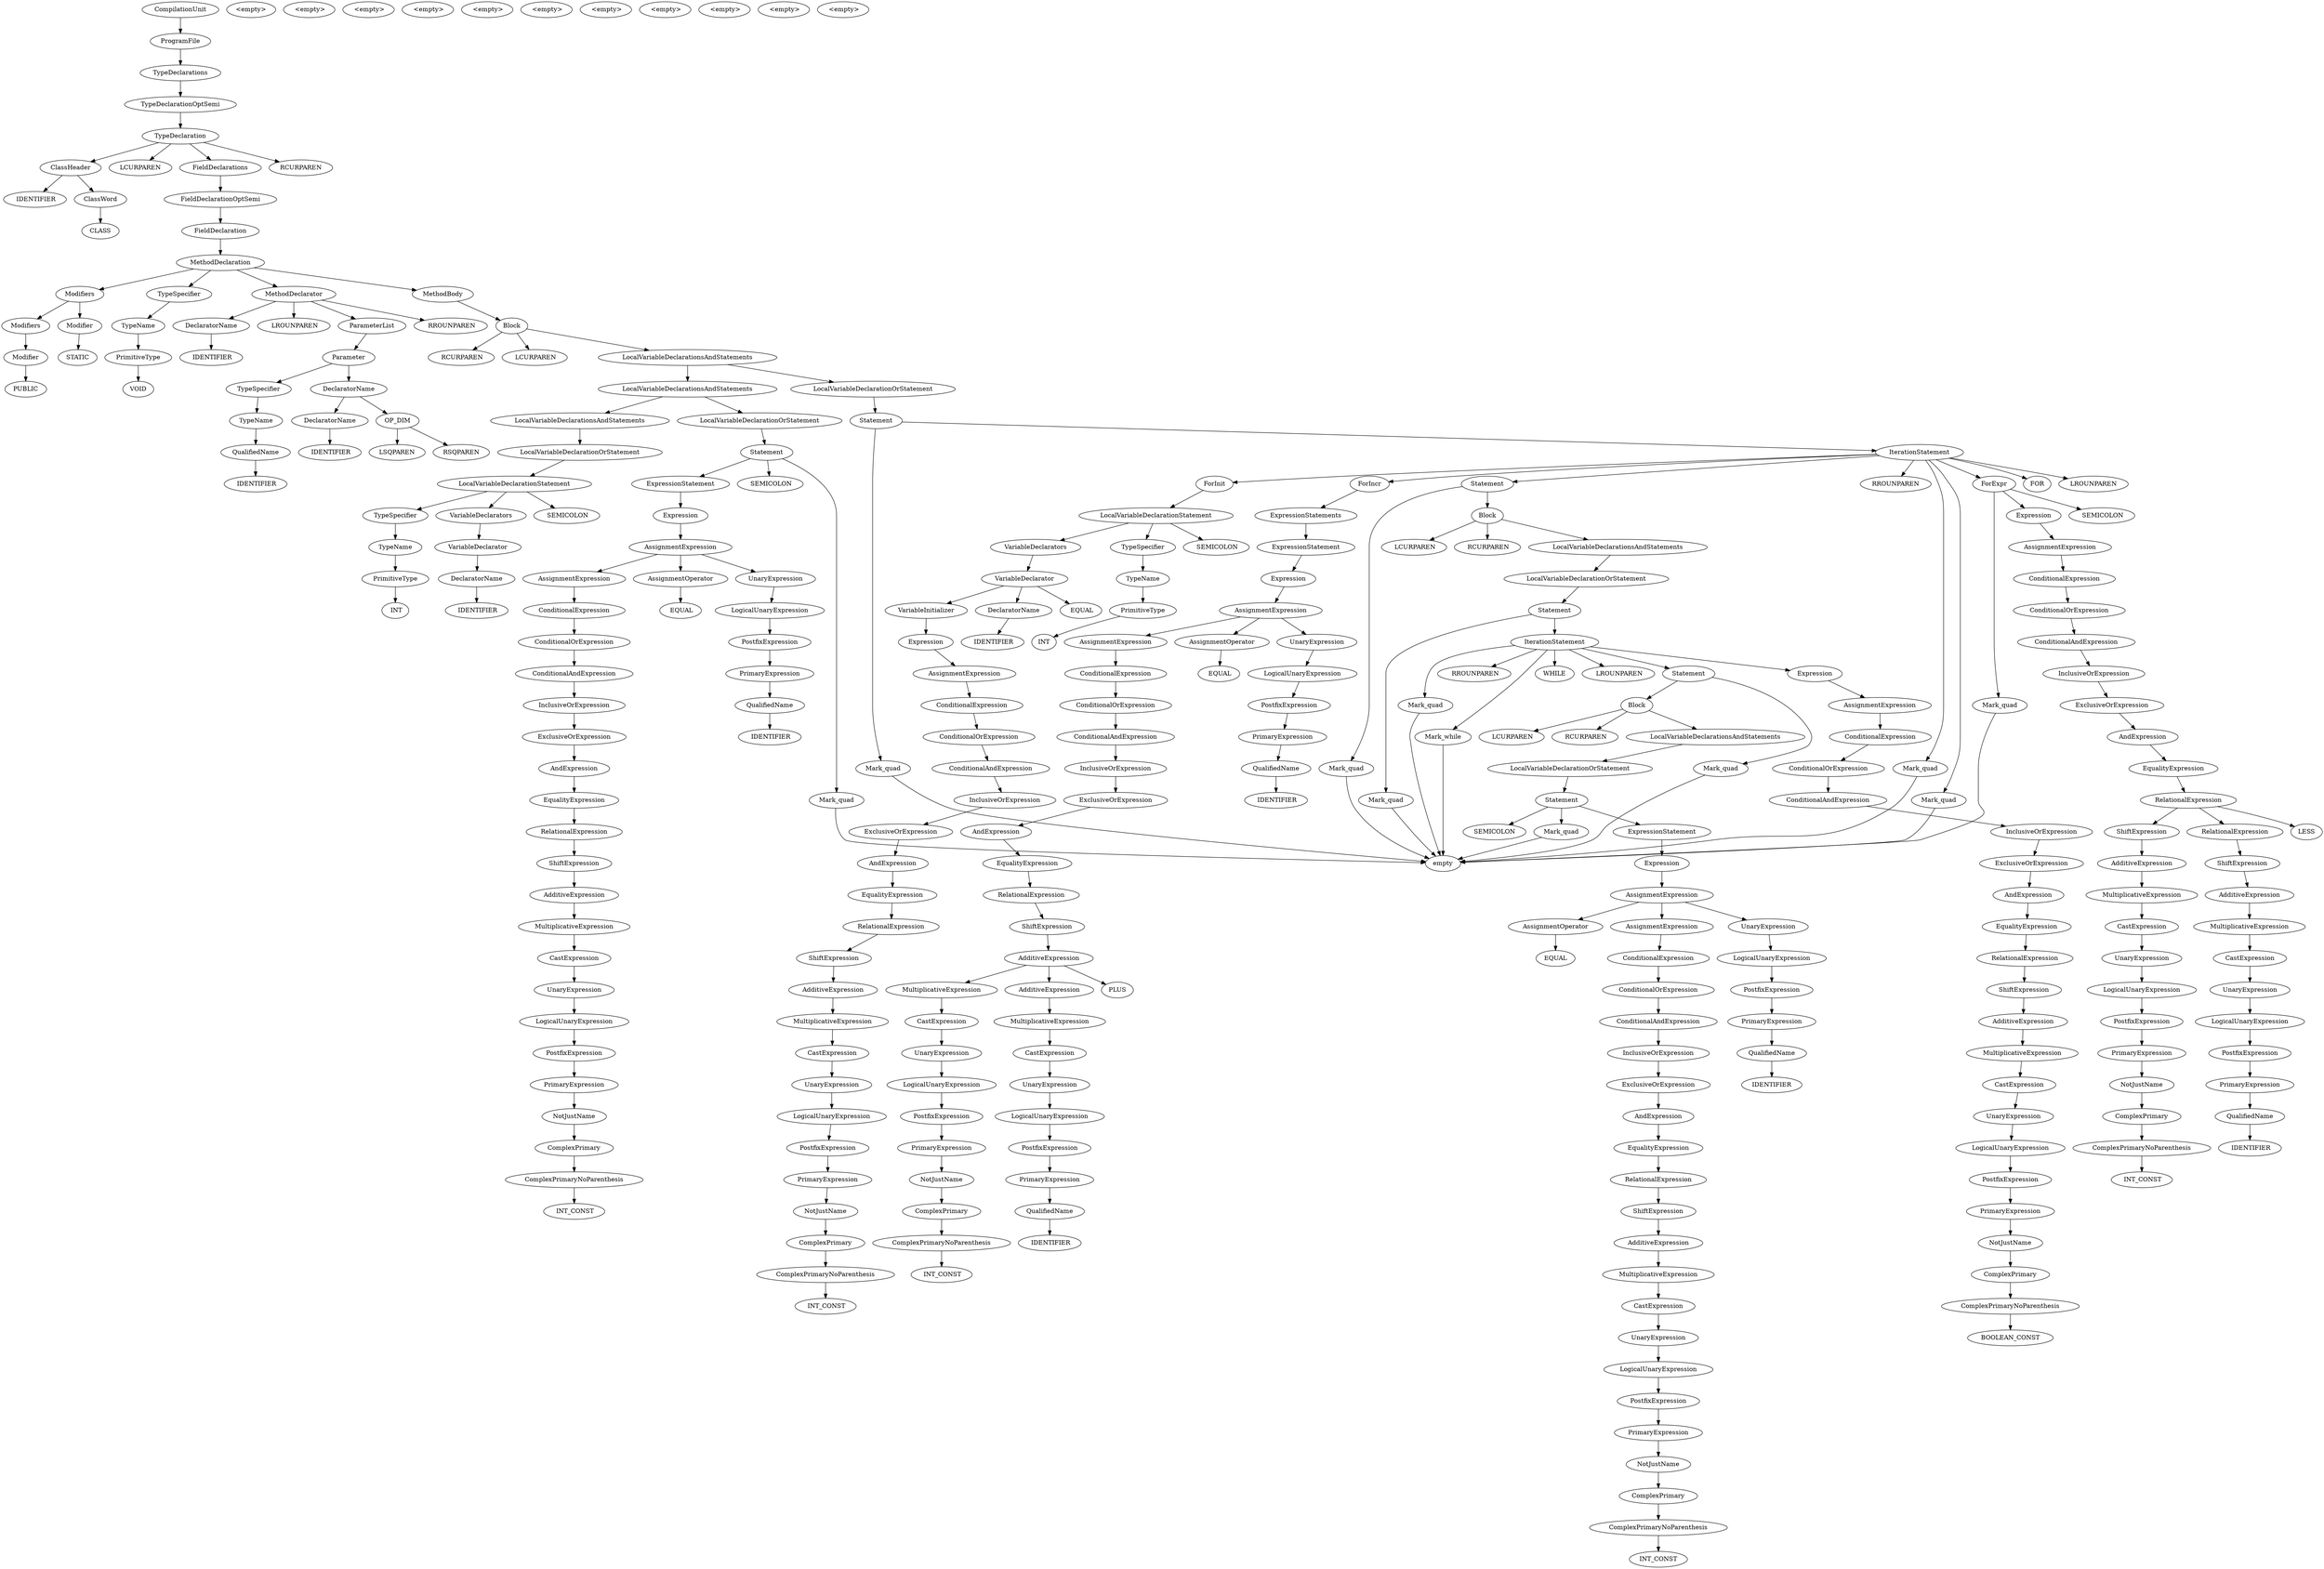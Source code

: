 digraph ParseTree{
CompilationUnit_1 [ label = "CompilationUnit" ]
ProgramFile_1 [ label = "ProgramFile" ]
CompilationUnit_1 -> ProgramFile_1 
ProgramFile_1 [ label = "ProgramFile" ]
TypeDeclarations_1 [ label = "TypeDeclarations" ]
ProgramFile_1 -> TypeDeclarations_1 
TypeDeclarations_1 [ label = "TypeDeclarations" ]
TypeDeclarationOptSemi_1 [ label = "TypeDeclarationOptSemi" ]
TypeDeclarations_1 -> TypeDeclarationOptSemi_1 
TypeDeclarationOptSemi_1 [ label = "TypeDeclarationOptSemi" ]
TypeDeclaration_1 [ label = "TypeDeclaration" ]
TypeDeclarationOptSemi_1 -> TypeDeclaration_1 
TypeDeclaration_1 [ label = "TypeDeclaration" ]
ClassHeader_1 [ label = "ClassHeader" ]
LCURPAREN_1 [ label = "LCURPAREN" ]
FieldDeclarations_1 [ label = "FieldDeclarations" ]
RCURPAREN_1 [ label = "RCURPAREN" ]
TypeDeclaration_1 -> ClassHeader_1  , LCURPAREN_1 , FieldDeclarations_1 , RCURPAREN_1
FieldDeclarations_1 [ label = "FieldDeclarations" ]
FieldDeclarationOptSemi_1 [ label = "FieldDeclarationOptSemi" ]
FieldDeclarations_1 -> FieldDeclarationOptSemi_1 
FieldDeclarationOptSemi_1 [ label = "FieldDeclarationOptSemi" ]
FieldDeclaration_1 [ label = "FieldDeclaration" ]
FieldDeclarationOptSemi_1 -> FieldDeclaration_1 
FieldDeclaration_1 [ label = "FieldDeclaration" ]
MethodDeclaration_1 [ label = "MethodDeclaration" ]
FieldDeclaration_1 -> MethodDeclaration_1 
MethodDeclaration_1 [ label = "MethodDeclaration" ]
Modifiers_1 [ label = "Modifiers" ]
TypeSpecifier_1 [ label = "TypeSpecifier" ]
MethodDeclarator_1 [ label = "MethodDeclarator" ]
MethodBody_1 [ label = "MethodBody" ]
MethodDeclaration_1 -> Modifiers_1  , TypeSpecifier_1 , MethodDeclarator_1 , MethodBody_1
MethodBody_1 [ label = "MethodBody" ]
Block_1 [ label = "Block" ]
MethodBody_1 -> Block_1 
Block_1 [ label = "Block" ]
LCURPAREN_2 [ label =" LCURPAREN" ]
LocalVariableDeclarationsAndStatements_1 [ label = "LocalVariableDeclarationsAndStatements" ]
RCURPAREN_2 [ label =" RCURPAREN" ]
Block_1 -> LCURPAREN_2  , LocalVariableDeclarationsAndStatements_1 , RCURPAREN_2
LocalVariableDeclarationsAndStatements_1 [ label = "LocalVariableDeclarationsAndStatements" ]
LocalVariableDeclarationsAndStatements_2 [ label =" LocalVariableDeclarationsAndStatements" ]
LocalVariableDeclarationOrStatement_1 [ label = "LocalVariableDeclarationOrStatement" ]
LocalVariableDeclarationsAndStatements_1 -> LocalVariableDeclarationsAndStatements_2  , LocalVariableDeclarationOrStatement_1
LocalVariableDeclarationOrStatement_1 [ label = "LocalVariableDeclarationOrStatement" ]
Statement_1 [ label = "Statement" ]
LocalVariableDeclarationOrStatement_1 -> Statement_1 
Statement_1 [ label = "Statement" ]
IterationStatement_1 [ label = "IterationStatement" ]
Mark_quad_1 [ label = "Mark_quad" ]
Statement_1 -> IterationStatement_1  , Mark_quad_1
Mark_quad_1 [ label = "Mark_quad" ]
<empty>_1 [ label = "<empty>" ]
Mark_quad_1 -> <empty>_1 
IterationStatement_1 [ label = "IterationStatement" ]
FOR_1 [ label = "FOR" ]
LROUNPAREN_1 [ label = "LROUNPAREN" ]
ForInit_1 [ label = "ForInit" ]
ForExpr_1 [ label = "ForExpr" ]
Mark_quad_2 [ label =" Mark_quad" ]
ForIncr_1 [ label = "ForIncr" ]
RROUNPAREN_1 [ label = "RROUNPAREN" ]
Mark_quad_3 [ label =" Mark_quad" ]
Statement_2 [ label =" Statement" ]
IterationStatement_1 -> FOR_1  , LROUNPAREN_1 , ForInit_1 , ForExpr_1 , Mark_quad_2 , ForIncr_1 , RROUNPAREN_1 , Mark_quad_3 , Statement_2
Statement_2 [ label = "Statement" ]
Block_2 [ label =" Block" ]
Mark_quad_4 [ label =" Mark_quad" ]
Statement_2 -> Block_2  , Mark_quad_4
Mark_quad_4 [ label = "Mark_quad" ]
<empty>_2 [ label =" <empty>" ]
Mark_quad_4 -> <empty>_2 
Block_2 [ label = "Block" ]
LCURPAREN_3 [ label =" LCURPAREN" ]
LocalVariableDeclarationsAndStatements_3 [ label =" LocalVariableDeclarationsAndStatements" ]
RCURPAREN_3 [ label =" RCURPAREN" ]
Block_2 -> LCURPAREN_3  , LocalVariableDeclarationsAndStatements_3 , RCURPAREN_3
LocalVariableDeclarationsAndStatements_3 [ label = "LocalVariableDeclarationsAndStatements" ]
LocalVariableDeclarationOrStatement_2 [ label =" LocalVariableDeclarationOrStatement" ]
LocalVariableDeclarationsAndStatements_3 -> LocalVariableDeclarationOrStatement_2 
LocalVariableDeclarationOrStatement_2 [ label = "LocalVariableDeclarationOrStatement" ]
Statement_3 [ label =" Statement" ]
LocalVariableDeclarationOrStatement_2 -> Statement_3 
Statement_3 [ label = "Statement" ]
IterationStatement_2 [ label =" IterationStatement" ]
Mark_quad_5 [ label =" Mark_quad" ]
Statement_3 -> IterationStatement_2  , Mark_quad_5
Mark_quad_5 [ label = "Mark_quad" ]
<empty>_3 [ label =" <empty>" ]
Mark_quad_5 -> <empty>_3 
IterationStatement_2 [ label = "IterationStatement" ]
WHILE_1 [ label = "WHILE" ]
Mark_quad_6 [ label =" Mark_quad" ]
LROUNPAREN_2 [ label =" LROUNPAREN" ]
Expression_1 [ label = "Expression" ]
RROUNPAREN_2 [ label =" RROUNPAREN" ]
Mark_while_1 [ label = "Mark_while" ]
Statement_4 [ label =" Statement" ]
IterationStatement_2 -> WHILE_1  , Mark_quad_6 , LROUNPAREN_2 , Expression_1 , RROUNPAREN_2 , Mark_while_1 , Statement_4
Statement_4 [ label = "Statement" ]
Block_3 [ label =" Block" ]
Mark_quad_7 [ label =" Mark_quad" ]
Statement_4 -> Block_3  , Mark_quad_7
Mark_quad_7 [ label = "Mark_quad" ]
<empty>_4 [ label =" <empty>" ]
Mark_quad_7 -> <empty>_4 
Block_3 [ label = "Block" ]
LCURPAREN_4 [ label =" LCURPAREN" ]
LocalVariableDeclarationsAndStatements_4 [ label =" LocalVariableDeclarationsAndStatements" ]
RCURPAREN_4 [ label =" RCURPAREN" ]
Block_3 -> LCURPAREN_4  , LocalVariableDeclarationsAndStatements_4 , RCURPAREN_4
LocalVariableDeclarationsAndStatements_4 [ label = "LocalVariableDeclarationsAndStatements" ]
LocalVariableDeclarationOrStatement_3 [ label =" LocalVariableDeclarationOrStatement" ]
LocalVariableDeclarationsAndStatements_4 -> LocalVariableDeclarationOrStatement_3 
LocalVariableDeclarationOrStatement_3 [ label = "LocalVariableDeclarationOrStatement" ]
Statement_5 [ label =" Statement" ]
LocalVariableDeclarationOrStatement_3 -> Statement_5 
Statement_5 [ label = "Statement" ]
ExpressionStatement_1 [ label = "ExpressionStatement" ]
SEMICOLON_1 [ label = "SEMICOLON" ]
Mark_quad_8 [ label =" Mark_quad" ]
Statement_5 -> ExpressionStatement_1  , SEMICOLON_1 , Mark_quad_8
Mark_quad_8 [ label = "Mark_quad" ]
<empty>_5 [ label =" <empty>" ]
Mark_quad_8 -> <empty>_5 
ExpressionStatement_1 [ label = "ExpressionStatement" ]
Expression_2 [ label =" Expression" ]
ExpressionStatement_1 -> Expression_2 
Expression_2 [ label = "Expression" ]
AssignmentExpression_1 [ label = "AssignmentExpression" ]
Expression_2 -> AssignmentExpression_1 
AssignmentExpression_1 [ label = "AssignmentExpression" ]
UnaryExpression_1 [ label = "UnaryExpression" ]
AssignmentOperator_1 [ label = "AssignmentOperator" ]
AssignmentExpression_2 [ label =" AssignmentExpression" ]
AssignmentExpression_1 -> UnaryExpression_1  , AssignmentOperator_1 , AssignmentExpression_2
AssignmentExpression_2 [ label = "AssignmentExpression" ]
ConditionalExpression_1 [ label = "ConditionalExpression" ]
AssignmentExpression_2 -> ConditionalExpression_1 
ConditionalExpression_1 [ label = "ConditionalExpression" ]
ConditionalOrExpression_1 [ label = "ConditionalOrExpression" ]
ConditionalExpression_1 -> ConditionalOrExpression_1 
ConditionalOrExpression_1 [ label = "ConditionalOrExpression" ]
ConditionalAndExpression_1 [ label = "ConditionalAndExpression" ]
ConditionalOrExpression_1 -> ConditionalAndExpression_1 
ConditionalAndExpression_1 [ label = "ConditionalAndExpression" ]
InclusiveOrExpression_1 [ label = "InclusiveOrExpression" ]
ConditionalAndExpression_1 -> InclusiveOrExpression_1 
InclusiveOrExpression_1 [ label = "InclusiveOrExpression" ]
ExclusiveOrExpression_1 [ label = "ExclusiveOrExpression" ]
InclusiveOrExpression_1 -> ExclusiveOrExpression_1 
ExclusiveOrExpression_1 [ label = "ExclusiveOrExpression" ]
AndExpression_1 [ label = "AndExpression" ]
ExclusiveOrExpression_1 -> AndExpression_1 
AndExpression_1 [ label = "AndExpression" ]
EqualityExpression_1 [ label = "EqualityExpression" ]
AndExpression_1 -> EqualityExpression_1 
EqualityExpression_1 [ label = "EqualityExpression" ]
RelationalExpression_1 [ label = "RelationalExpression" ]
EqualityExpression_1 -> RelationalExpression_1 
RelationalExpression_1 [ label = "RelationalExpression" ]
ShiftExpression_1 [ label = "ShiftExpression" ]
RelationalExpression_1 -> ShiftExpression_1 
ShiftExpression_1 [ label = "ShiftExpression" ]
AdditiveExpression_1 [ label = "AdditiveExpression" ]
ShiftExpression_1 -> AdditiveExpression_1 
AdditiveExpression_1 [ label = "AdditiveExpression" ]
MultiplicativeExpression_1 [ label = "MultiplicativeExpression" ]
AdditiveExpression_1 -> MultiplicativeExpression_1 
MultiplicativeExpression_1 [ label = "MultiplicativeExpression" ]
CastExpression_1 [ label = "CastExpression" ]
MultiplicativeExpression_1 -> CastExpression_1 
CastExpression_1 [ label = "CastExpression" ]
UnaryExpression_2 [ label =" UnaryExpression" ]
CastExpression_1 -> UnaryExpression_2 
UnaryExpression_2 [ label = "UnaryExpression" ]
LogicalUnaryExpression_1 [ label = "LogicalUnaryExpression" ]
UnaryExpression_2 -> LogicalUnaryExpression_1 
LogicalUnaryExpression_1 [ label = "LogicalUnaryExpression" ]
PostfixExpression_1 [ label = "PostfixExpression" ]
LogicalUnaryExpression_1 -> PostfixExpression_1 
PostfixExpression_1 [ label = "PostfixExpression" ]
PrimaryExpression_1 [ label = "PrimaryExpression" ]
PostfixExpression_1 -> PrimaryExpression_1 
PrimaryExpression_1 [ label = "PrimaryExpression" ]
NotJustName_1 [ label = "NotJustName" ]
PrimaryExpression_1 -> NotJustName_1 
NotJustName_1 [ label = "NotJustName" ]
ComplexPrimary_1 [ label = "ComplexPrimary" ]
NotJustName_1 -> ComplexPrimary_1 
ComplexPrimary_1 [ label = "ComplexPrimary" ]
ComplexPrimaryNoParenthesis_1 [ label = "ComplexPrimaryNoParenthesis" ]
ComplexPrimary_1 -> ComplexPrimaryNoParenthesis_1 
ComplexPrimaryNoParenthesis_1 [ label = "ComplexPrimaryNoParenthesis" ]
INT_CONST_1 [ label = "INT_CONST" ]
ComplexPrimaryNoParenthesis_1 -> INT_CONST_1 
AssignmentOperator_1 [ label = "AssignmentOperator" ]
EQUAL_1 [ label = "EQUAL" ]
AssignmentOperator_1 -> EQUAL_1 
UnaryExpression_1 [ label = "UnaryExpression" ]
LogicalUnaryExpression_2 [ label =" LogicalUnaryExpression" ]
UnaryExpression_1 -> LogicalUnaryExpression_2 
LogicalUnaryExpression_2 [ label = "LogicalUnaryExpression" ]
PostfixExpression_2 [ label =" PostfixExpression" ]
LogicalUnaryExpression_2 -> PostfixExpression_2 
PostfixExpression_2 [ label = "PostfixExpression" ]
PrimaryExpression_2 [ label =" PrimaryExpression" ]
PostfixExpression_2 -> PrimaryExpression_2 
PrimaryExpression_2 [ label = "PrimaryExpression" ]
QualifiedName_1 [ label = "QualifiedName" ]
PrimaryExpression_2 -> QualifiedName_1 
QualifiedName_1 [ label = "QualifiedName" ]
IDENTIFIER_1 [ label = "IDENTIFIER" ]
QualifiedName_1 -> IDENTIFIER_1 
Mark_while_1 [ label = "Mark_while" ]
<empty>_6 [ label =" <empty>" ]
Mark_while_1 -> <empty>_6 
Expression_1 [ label = "Expression" ]
AssignmentExpression_3 [ label =" AssignmentExpression" ]
Expression_1 -> AssignmentExpression_3 
AssignmentExpression_3 [ label = "AssignmentExpression" ]
ConditionalExpression_2 [ label =" ConditionalExpression" ]
AssignmentExpression_3 -> ConditionalExpression_2 
ConditionalExpression_2 [ label = "ConditionalExpression" ]
ConditionalOrExpression_2 [ label =" ConditionalOrExpression" ]
ConditionalExpression_2 -> ConditionalOrExpression_2 
ConditionalOrExpression_2 [ label = "ConditionalOrExpression" ]
ConditionalAndExpression_2 [ label =" ConditionalAndExpression" ]
ConditionalOrExpression_2 -> ConditionalAndExpression_2 
ConditionalAndExpression_2 [ label = "ConditionalAndExpression" ]
InclusiveOrExpression_2 [ label =" InclusiveOrExpression" ]
ConditionalAndExpression_2 -> InclusiveOrExpression_2 
InclusiveOrExpression_2 [ label = "InclusiveOrExpression" ]
ExclusiveOrExpression_2 [ label =" ExclusiveOrExpression" ]
InclusiveOrExpression_2 -> ExclusiveOrExpression_2 
ExclusiveOrExpression_2 [ label = "ExclusiveOrExpression" ]
AndExpression_2 [ label =" AndExpression" ]
ExclusiveOrExpression_2 -> AndExpression_2 
AndExpression_2 [ label = "AndExpression" ]
EqualityExpression_2 [ label =" EqualityExpression" ]
AndExpression_2 -> EqualityExpression_2 
EqualityExpression_2 [ label = "EqualityExpression" ]
RelationalExpression_2 [ label =" RelationalExpression" ]
EqualityExpression_2 -> RelationalExpression_2 
RelationalExpression_2 [ label = "RelationalExpression" ]
ShiftExpression_2 [ label =" ShiftExpression" ]
RelationalExpression_2 -> ShiftExpression_2 
ShiftExpression_2 [ label = "ShiftExpression" ]
AdditiveExpression_2 [ label =" AdditiveExpression" ]
ShiftExpression_2 -> AdditiveExpression_2 
AdditiveExpression_2 [ label = "AdditiveExpression" ]
MultiplicativeExpression_2 [ label =" MultiplicativeExpression" ]
AdditiveExpression_2 -> MultiplicativeExpression_2 
MultiplicativeExpression_2 [ label = "MultiplicativeExpression" ]
CastExpression_2 [ label =" CastExpression" ]
MultiplicativeExpression_2 -> CastExpression_2 
CastExpression_2 [ label = "CastExpression" ]
UnaryExpression_3 [ label =" UnaryExpression" ]
CastExpression_2 -> UnaryExpression_3 
UnaryExpression_3 [ label = "UnaryExpression" ]
LogicalUnaryExpression_3 [ label =" LogicalUnaryExpression" ]
UnaryExpression_3 -> LogicalUnaryExpression_3 
LogicalUnaryExpression_3 [ label = "LogicalUnaryExpression" ]
PostfixExpression_3 [ label =" PostfixExpression" ]
LogicalUnaryExpression_3 -> PostfixExpression_3 
PostfixExpression_3 [ label = "PostfixExpression" ]
PrimaryExpression_3 [ label =" PrimaryExpression" ]
PostfixExpression_3 -> PrimaryExpression_3 
PrimaryExpression_3 [ label = "PrimaryExpression" ]
NotJustName_2 [ label =" NotJustName" ]
PrimaryExpression_3 -> NotJustName_2 
NotJustName_2 [ label = "NotJustName" ]
ComplexPrimary_2 [ label =" ComplexPrimary" ]
NotJustName_2 -> ComplexPrimary_2 
ComplexPrimary_2 [ label = "ComplexPrimary" ]
ComplexPrimaryNoParenthesis_2 [ label =" ComplexPrimaryNoParenthesis" ]
ComplexPrimary_2 -> ComplexPrimaryNoParenthesis_2 
ComplexPrimaryNoParenthesis_2 [ label = "ComplexPrimaryNoParenthesis" ]
BOOLEAN_CONST_1 [ label = "BOOLEAN_CONST" ]
ComplexPrimaryNoParenthesis_2 -> BOOLEAN_CONST_1 
Mark_quad_6 [ label = "Mark_quad" ]
<empty>_7 [ label =" <empty>" ]
Mark_quad_6 -> <empty>_7 
Mark_quad_3 [ label = "Mark_quad" ]
<empty>_8 [ label =" <empty>" ]
Mark_quad_3 -> <empty>_8 
ForIncr_1 [ label = "ForIncr" ]
ExpressionStatements_1 [ label = "ExpressionStatements" ]
ForIncr_1 -> ExpressionStatements_1 
ExpressionStatements_1 [ label = "ExpressionStatements" ]
ExpressionStatement_2 [ label =" ExpressionStatement" ]
ExpressionStatements_1 -> ExpressionStatement_2 
ExpressionStatement_2 [ label = "ExpressionStatement" ]
Expression_3 [ label =" Expression" ]
ExpressionStatement_2 -> Expression_3 
Expression_3 [ label = "Expression" ]
AssignmentExpression_4 [ label =" AssignmentExpression" ]
Expression_3 -> AssignmentExpression_4 
AssignmentExpression_4 [ label = "AssignmentExpression" ]
UnaryExpression_4 [ label =" UnaryExpression" ]
AssignmentOperator_2 [ label =" AssignmentOperator" ]
AssignmentExpression_5 [ label =" AssignmentExpression" ]
AssignmentExpression_4 -> UnaryExpression_4  , AssignmentOperator_2 , AssignmentExpression_5
AssignmentExpression_5 [ label = "AssignmentExpression" ]
ConditionalExpression_3 [ label =" ConditionalExpression" ]
AssignmentExpression_5 -> ConditionalExpression_3 
ConditionalExpression_3 [ label = "ConditionalExpression" ]
ConditionalOrExpression_3 [ label =" ConditionalOrExpression" ]
ConditionalExpression_3 -> ConditionalOrExpression_3 
ConditionalOrExpression_3 [ label = "ConditionalOrExpression" ]
ConditionalAndExpression_3 [ label =" ConditionalAndExpression" ]
ConditionalOrExpression_3 -> ConditionalAndExpression_3 
ConditionalAndExpression_3 [ label = "ConditionalAndExpression" ]
InclusiveOrExpression_3 [ label =" InclusiveOrExpression" ]
ConditionalAndExpression_3 -> InclusiveOrExpression_3 
InclusiveOrExpression_3 [ label = "InclusiveOrExpression" ]
ExclusiveOrExpression_3 [ label =" ExclusiveOrExpression" ]
InclusiveOrExpression_3 -> ExclusiveOrExpression_3 
ExclusiveOrExpression_3 [ label = "ExclusiveOrExpression" ]
AndExpression_3 [ label =" AndExpression" ]
ExclusiveOrExpression_3 -> AndExpression_3 
AndExpression_3 [ label = "AndExpression" ]
EqualityExpression_3 [ label =" EqualityExpression" ]
AndExpression_3 -> EqualityExpression_3 
EqualityExpression_3 [ label = "EqualityExpression" ]
RelationalExpression_3 [ label =" RelationalExpression" ]
EqualityExpression_3 -> RelationalExpression_3 
RelationalExpression_3 [ label = "RelationalExpression" ]
ShiftExpression_3 [ label =" ShiftExpression" ]
RelationalExpression_3 -> ShiftExpression_3 
ShiftExpression_3 [ label = "ShiftExpression" ]
AdditiveExpression_3 [ label =" AdditiveExpression" ]
ShiftExpression_3 -> AdditiveExpression_3 
AdditiveExpression_3 [ label = "AdditiveExpression" ]
AdditiveExpression_4 [ label =" AdditiveExpression" ]
PLUS_1 [ label = "PLUS" ]
MultiplicativeExpression_3 [ label =" MultiplicativeExpression" ]
AdditiveExpression_3 -> AdditiveExpression_4  , PLUS_1 , MultiplicativeExpression_3
MultiplicativeExpression_3 [ label = "MultiplicativeExpression" ]
CastExpression_3 [ label =" CastExpression" ]
MultiplicativeExpression_3 -> CastExpression_3 
CastExpression_3 [ label = "CastExpression" ]
UnaryExpression_5 [ label =" UnaryExpression" ]
CastExpression_3 -> UnaryExpression_5 
UnaryExpression_5 [ label = "UnaryExpression" ]
LogicalUnaryExpression_4 [ label =" LogicalUnaryExpression" ]
UnaryExpression_5 -> LogicalUnaryExpression_4 
LogicalUnaryExpression_4 [ label = "LogicalUnaryExpression" ]
PostfixExpression_4 [ label =" PostfixExpression" ]
LogicalUnaryExpression_4 -> PostfixExpression_4 
PostfixExpression_4 [ label = "PostfixExpression" ]
PrimaryExpression_4 [ label =" PrimaryExpression" ]
PostfixExpression_4 -> PrimaryExpression_4 
PrimaryExpression_4 [ label = "PrimaryExpression" ]
NotJustName_3 [ label =" NotJustName" ]
PrimaryExpression_4 -> NotJustName_3 
NotJustName_3 [ label = "NotJustName" ]
ComplexPrimary_3 [ label =" ComplexPrimary" ]
NotJustName_3 -> ComplexPrimary_3 
ComplexPrimary_3 [ label = "ComplexPrimary" ]
ComplexPrimaryNoParenthesis_3 [ label =" ComplexPrimaryNoParenthesis" ]
ComplexPrimary_3 -> ComplexPrimaryNoParenthesis_3 
ComplexPrimaryNoParenthesis_3 [ label = "ComplexPrimaryNoParenthesis" ]
INT_CONST_2 [ label =" INT_CONST" ]
ComplexPrimaryNoParenthesis_3 -> INT_CONST_2 
AdditiveExpression_4 [ label = "AdditiveExpression" ]
MultiplicativeExpression_4 [ label =" MultiplicativeExpression" ]
AdditiveExpression_4 -> MultiplicativeExpression_4 
MultiplicativeExpression_4 [ label = "MultiplicativeExpression" ]
CastExpression_4 [ label =" CastExpression" ]
MultiplicativeExpression_4 -> CastExpression_4 
CastExpression_4 [ label = "CastExpression" ]
UnaryExpression_6 [ label =" UnaryExpression" ]
CastExpression_4 -> UnaryExpression_6 
UnaryExpression_6 [ label = "UnaryExpression" ]
LogicalUnaryExpression_5 [ label =" LogicalUnaryExpression" ]
UnaryExpression_6 -> LogicalUnaryExpression_5 
LogicalUnaryExpression_5 [ label = "LogicalUnaryExpression" ]
PostfixExpression_5 [ label =" PostfixExpression" ]
LogicalUnaryExpression_5 -> PostfixExpression_5 
PostfixExpression_5 [ label = "PostfixExpression" ]
PrimaryExpression_5 [ label =" PrimaryExpression" ]
PostfixExpression_5 -> PrimaryExpression_5 
PrimaryExpression_5 [ label = "PrimaryExpression" ]
QualifiedName_2 [ label =" QualifiedName" ]
PrimaryExpression_5 -> QualifiedName_2 
QualifiedName_2 [ label = "QualifiedName" ]
IDENTIFIER_2 [ label =" IDENTIFIER" ]
QualifiedName_2 -> IDENTIFIER_2 
AssignmentOperator_2 [ label = "AssignmentOperator" ]
EQUAL_2 [ label =" EQUAL" ]
AssignmentOperator_2 -> EQUAL_2 
UnaryExpression_4 [ label = "UnaryExpression" ]
LogicalUnaryExpression_6 [ label =" LogicalUnaryExpression" ]
UnaryExpression_4 -> LogicalUnaryExpression_6 
LogicalUnaryExpression_6 [ label = "LogicalUnaryExpression" ]
PostfixExpression_6 [ label =" PostfixExpression" ]
LogicalUnaryExpression_6 -> PostfixExpression_6 
PostfixExpression_6 [ label = "PostfixExpression" ]
PrimaryExpression_6 [ label =" PrimaryExpression" ]
PostfixExpression_6 -> PrimaryExpression_6 
PrimaryExpression_6 [ label = "PrimaryExpression" ]
QualifiedName_3 [ label =" QualifiedName" ]
PrimaryExpression_6 -> QualifiedName_3 
QualifiedName_3 [ label = "QualifiedName" ]
IDENTIFIER_3 [ label =" IDENTIFIER" ]
QualifiedName_3 -> IDENTIFIER_3 
Mark_quad_2 [ label = "Mark_quad" ]
<empty>_9 [ label =" <empty>" ]
Mark_quad_2 -> <empty>_9 
ForExpr_1 [ label = "ForExpr" ]
Mark_quad_9 [ label =" Mark_quad" ]
Expression_4 [ label =" Expression" ]
SEMICOLON_2 [ label =" SEMICOLON" ]
ForExpr_1 -> Mark_quad_9  , Expression_4 , SEMICOLON_2
Expression_4 [ label = "Expression" ]
AssignmentExpression_6 [ label =" AssignmentExpression" ]
Expression_4 -> AssignmentExpression_6 
AssignmentExpression_6 [ label = "AssignmentExpression" ]
ConditionalExpression_4 [ label =" ConditionalExpression" ]
AssignmentExpression_6 -> ConditionalExpression_4 
ConditionalExpression_4 [ label = "ConditionalExpression" ]
ConditionalOrExpression_4 [ label =" ConditionalOrExpression" ]
ConditionalExpression_4 -> ConditionalOrExpression_4 
ConditionalOrExpression_4 [ label = "ConditionalOrExpression" ]
ConditionalAndExpression_4 [ label =" ConditionalAndExpression" ]
ConditionalOrExpression_4 -> ConditionalAndExpression_4 
ConditionalAndExpression_4 [ label = "ConditionalAndExpression" ]
InclusiveOrExpression_4 [ label =" InclusiveOrExpression" ]
ConditionalAndExpression_4 -> InclusiveOrExpression_4 
InclusiveOrExpression_4 [ label = "InclusiveOrExpression" ]
ExclusiveOrExpression_4 [ label =" ExclusiveOrExpression" ]
InclusiveOrExpression_4 -> ExclusiveOrExpression_4 
ExclusiveOrExpression_4 [ label = "ExclusiveOrExpression" ]
AndExpression_4 [ label =" AndExpression" ]
ExclusiveOrExpression_4 -> AndExpression_4 
AndExpression_4 [ label = "AndExpression" ]
EqualityExpression_4 [ label =" EqualityExpression" ]
AndExpression_4 -> EqualityExpression_4 
EqualityExpression_4 [ label = "EqualityExpression" ]
RelationalExpression_4 [ label =" RelationalExpression" ]
EqualityExpression_4 -> RelationalExpression_4 
RelationalExpression_4 [ label = "RelationalExpression" ]
RelationalExpression_5 [ label =" RelationalExpression" ]
LESS_1 [ label = "LESS" ]
ShiftExpression_4 [ label =" ShiftExpression" ]
RelationalExpression_4 -> RelationalExpression_5  , LESS_1 , ShiftExpression_4
ShiftExpression_4 [ label = "ShiftExpression" ]
AdditiveExpression_5 [ label =" AdditiveExpression" ]
ShiftExpression_4 -> AdditiveExpression_5 
AdditiveExpression_5 [ label = "AdditiveExpression" ]
MultiplicativeExpression_5 [ label =" MultiplicativeExpression" ]
AdditiveExpression_5 -> MultiplicativeExpression_5 
MultiplicativeExpression_5 [ label = "MultiplicativeExpression" ]
CastExpression_5 [ label =" CastExpression" ]
MultiplicativeExpression_5 -> CastExpression_5 
CastExpression_5 [ label = "CastExpression" ]
UnaryExpression_7 [ label =" UnaryExpression" ]
CastExpression_5 -> UnaryExpression_7 
UnaryExpression_7 [ label = "UnaryExpression" ]
LogicalUnaryExpression_7 [ label =" LogicalUnaryExpression" ]
UnaryExpression_7 -> LogicalUnaryExpression_7 
LogicalUnaryExpression_7 [ label = "LogicalUnaryExpression" ]
PostfixExpression_7 [ label =" PostfixExpression" ]
LogicalUnaryExpression_7 -> PostfixExpression_7 
PostfixExpression_7 [ label = "PostfixExpression" ]
PrimaryExpression_7 [ label =" PrimaryExpression" ]
PostfixExpression_7 -> PrimaryExpression_7 
PrimaryExpression_7 [ label = "PrimaryExpression" ]
NotJustName_4 [ label =" NotJustName" ]
PrimaryExpression_7 -> NotJustName_4 
NotJustName_4 [ label = "NotJustName" ]
ComplexPrimary_4 [ label =" ComplexPrimary" ]
NotJustName_4 -> ComplexPrimary_4 
ComplexPrimary_4 [ label = "ComplexPrimary" ]
ComplexPrimaryNoParenthesis_4 [ label =" ComplexPrimaryNoParenthesis" ]
ComplexPrimary_4 -> ComplexPrimaryNoParenthesis_4 
ComplexPrimaryNoParenthesis_4 [ label = "ComplexPrimaryNoParenthesis" ]
INT_CONST_3 [ label =" INT_CONST" ]
ComplexPrimaryNoParenthesis_4 -> INT_CONST_3 
RelationalExpression_5 [ label = "RelationalExpression" ]
ShiftExpression_5 [ label =" ShiftExpression" ]
RelationalExpression_5 -> ShiftExpression_5 
ShiftExpression_5 [ label = "ShiftExpression" ]
AdditiveExpression_6 [ label =" AdditiveExpression" ]
ShiftExpression_5 -> AdditiveExpression_6 
AdditiveExpression_6 [ label = "AdditiveExpression" ]
MultiplicativeExpression_6 [ label =" MultiplicativeExpression" ]
AdditiveExpression_6 -> MultiplicativeExpression_6 
MultiplicativeExpression_6 [ label = "MultiplicativeExpression" ]
CastExpression_6 [ label =" CastExpression" ]
MultiplicativeExpression_6 -> CastExpression_6 
CastExpression_6 [ label = "CastExpression" ]
UnaryExpression_8 [ label =" UnaryExpression" ]
CastExpression_6 -> UnaryExpression_8 
UnaryExpression_8 [ label = "UnaryExpression" ]
LogicalUnaryExpression_8 [ label =" LogicalUnaryExpression" ]
UnaryExpression_8 -> LogicalUnaryExpression_8 
LogicalUnaryExpression_8 [ label = "LogicalUnaryExpression" ]
PostfixExpression_8 [ label =" PostfixExpression" ]
LogicalUnaryExpression_8 -> PostfixExpression_8 
PostfixExpression_8 [ label = "PostfixExpression" ]
PrimaryExpression_8 [ label =" PrimaryExpression" ]
PostfixExpression_8 -> PrimaryExpression_8 
PrimaryExpression_8 [ label = "PrimaryExpression" ]
QualifiedName_4 [ label =" QualifiedName" ]
PrimaryExpression_8 -> QualifiedName_4 
QualifiedName_4 [ label = "QualifiedName" ]
IDENTIFIER_4 [ label =" IDENTIFIER" ]
QualifiedName_4 -> IDENTIFIER_4 
Mark_quad_9 [ label = "Mark_quad" ]
<empty>_10 [ label =" <empty>" ]
Mark_quad_9 -> <empty>_10 
ForInit_1 [ label = "ForInit" ]
LocalVariableDeclarationStatement_1 [ label = "LocalVariableDeclarationStatement" ]
ForInit_1 -> LocalVariableDeclarationStatement_1 
LocalVariableDeclarationStatement_1 [ label = "LocalVariableDeclarationStatement" ]
TypeSpecifier_2 [ label =" TypeSpecifier" ]
VariableDeclarators_1 [ label = "VariableDeclarators" ]
SEMICOLON_3 [ label =" SEMICOLON" ]
LocalVariableDeclarationStatement_1 -> TypeSpecifier_2  , VariableDeclarators_1 , SEMICOLON_3
VariableDeclarators_1 [ label = "VariableDeclarators" ]
VariableDeclarator_1 [ label = "VariableDeclarator" ]
VariableDeclarators_1 -> VariableDeclarator_1 
VariableDeclarator_1 [ label = "VariableDeclarator" ]
DeclaratorName_1 [ label = "DeclaratorName" ]
EQUAL_3 [ label =" EQUAL" ]
VariableInitializer_1 [ label = "VariableInitializer" ]
VariableDeclarator_1 -> DeclaratorName_1  , EQUAL_3 , VariableInitializer_1
VariableInitializer_1 [ label = "VariableInitializer" ]
Expression_5 [ label =" Expression" ]
VariableInitializer_1 -> Expression_5 
Expression_5 [ label = "Expression" ]
AssignmentExpression_7 [ label =" AssignmentExpression" ]
Expression_5 -> AssignmentExpression_7 
AssignmentExpression_7 [ label = "AssignmentExpression" ]
ConditionalExpression_5 [ label =" ConditionalExpression" ]
AssignmentExpression_7 -> ConditionalExpression_5 
ConditionalExpression_5 [ label = "ConditionalExpression" ]
ConditionalOrExpression_5 [ label =" ConditionalOrExpression" ]
ConditionalExpression_5 -> ConditionalOrExpression_5 
ConditionalOrExpression_5 [ label = "ConditionalOrExpression" ]
ConditionalAndExpression_5 [ label =" ConditionalAndExpression" ]
ConditionalOrExpression_5 -> ConditionalAndExpression_5 
ConditionalAndExpression_5 [ label = "ConditionalAndExpression" ]
InclusiveOrExpression_5 [ label =" InclusiveOrExpression" ]
ConditionalAndExpression_5 -> InclusiveOrExpression_5 
InclusiveOrExpression_5 [ label = "InclusiveOrExpression" ]
ExclusiveOrExpression_5 [ label =" ExclusiveOrExpression" ]
InclusiveOrExpression_5 -> ExclusiveOrExpression_5 
ExclusiveOrExpression_5 [ label = "ExclusiveOrExpression" ]
AndExpression_5 [ label =" AndExpression" ]
ExclusiveOrExpression_5 -> AndExpression_5 
AndExpression_5 [ label = "AndExpression" ]
EqualityExpression_5 [ label =" EqualityExpression" ]
AndExpression_5 -> EqualityExpression_5 
EqualityExpression_5 [ label = "EqualityExpression" ]
RelationalExpression_6 [ label =" RelationalExpression" ]
EqualityExpression_5 -> RelationalExpression_6 
RelationalExpression_6 [ label = "RelationalExpression" ]
ShiftExpression_6 [ label =" ShiftExpression" ]
RelationalExpression_6 -> ShiftExpression_6 
ShiftExpression_6 [ label = "ShiftExpression" ]
AdditiveExpression_7 [ label =" AdditiveExpression" ]
ShiftExpression_6 -> AdditiveExpression_7 
AdditiveExpression_7 [ label = "AdditiveExpression" ]
MultiplicativeExpression_7 [ label =" MultiplicativeExpression" ]
AdditiveExpression_7 -> MultiplicativeExpression_7 
MultiplicativeExpression_7 [ label = "MultiplicativeExpression" ]
CastExpression_7 [ label =" CastExpression" ]
MultiplicativeExpression_7 -> CastExpression_7 
CastExpression_7 [ label = "CastExpression" ]
UnaryExpression_9 [ label =" UnaryExpression" ]
CastExpression_7 -> UnaryExpression_9 
UnaryExpression_9 [ label = "UnaryExpression" ]
LogicalUnaryExpression_9 [ label =" LogicalUnaryExpression" ]
UnaryExpression_9 -> LogicalUnaryExpression_9 
LogicalUnaryExpression_9 [ label = "LogicalUnaryExpression" ]
PostfixExpression_9 [ label =" PostfixExpression" ]
LogicalUnaryExpression_9 -> PostfixExpression_9 
PostfixExpression_9 [ label = "PostfixExpression" ]
PrimaryExpression_9 [ label =" PrimaryExpression" ]
PostfixExpression_9 -> PrimaryExpression_9 
PrimaryExpression_9 [ label = "PrimaryExpression" ]
NotJustName_5 [ label =" NotJustName" ]
PrimaryExpression_9 -> NotJustName_5 
NotJustName_5 [ label = "NotJustName" ]
ComplexPrimary_5 [ label =" ComplexPrimary" ]
NotJustName_5 -> ComplexPrimary_5 
ComplexPrimary_5 [ label = "ComplexPrimary" ]
ComplexPrimaryNoParenthesis_5 [ label =" ComplexPrimaryNoParenthesis" ]
ComplexPrimary_5 -> ComplexPrimaryNoParenthesis_5 
ComplexPrimaryNoParenthesis_5 [ label = "ComplexPrimaryNoParenthesis" ]
INT_CONST_4 [ label =" INT_CONST" ]
ComplexPrimaryNoParenthesis_5 -> INT_CONST_4 
DeclaratorName_1 [ label = "DeclaratorName" ]
IDENTIFIER_5 [ label =" IDENTIFIER" ]
DeclaratorName_1 -> IDENTIFIER_5 
TypeSpecifier_2 [ label = "TypeSpecifier" ]
TypeName_1 [ label = "TypeName" ]
TypeSpecifier_2 -> TypeName_1 
TypeName_1 [ label = "TypeName" ]
PrimitiveType_1 [ label = "PrimitiveType" ]
TypeName_1 -> PrimitiveType_1 
PrimitiveType_1 [ label = "PrimitiveType" ]
INT_1 [ label = "INT" ]
PrimitiveType_1 -> INT_1 
LocalVariableDeclarationsAndStatements_2 [ label = "LocalVariableDeclarationsAndStatements" ]
LocalVariableDeclarationsAndStatements_5 [ label =" LocalVariableDeclarationsAndStatements" ]
LocalVariableDeclarationOrStatement_4 [ label =" LocalVariableDeclarationOrStatement" ]
LocalVariableDeclarationsAndStatements_2 -> LocalVariableDeclarationsAndStatements_5  , LocalVariableDeclarationOrStatement_4
LocalVariableDeclarationOrStatement_4 [ label = "LocalVariableDeclarationOrStatement" ]
Statement_6 [ label =" Statement" ]
LocalVariableDeclarationOrStatement_4 -> Statement_6 
Statement_6 [ label = "Statement" ]
ExpressionStatement_3 [ label =" ExpressionStatement" ]
SEMICOLON_4 [ label =" SEMICOLON" ]
Mark_quad_10 [ label =" Mark_quad" ]
Statement_6 -> ExpressionStatement_3  , SEMICOLON_4 , Mark_quad_10
Mark_quad_10 [ label = "Mark_quad" ]
<empty>_11 [ label =" <empty>" ]
Mark_quad_10 -> <empty>_11 
ExpressionStatement_3 [ label = "ExpressionStatement" ]
Expression_6 [ label =" Expression" ]
ExpressionStatement_3 -> Expression_6 
Expression_6 [ label = "Expression" ]
AssignmentExpression_8 [ label =" AssignmentExpression" ]
Expression_6 -> AssignmentExpression_8 
AssignmentExpression_8 [ label = "AssignmentExpression" ]
UnaryExpression_10 [ label =" UnaryExpression" ]
AssignmentOperator_3 [ label =" AssignmentOperator" ]
AssignmentExpression_9 [ label =" AssignmentExpression" ]
AssignmentExpression_8 -> UnaryExpression_10  , AssignmentOperator_3 , AssignmentExpression_9
AssignmentExpression_9 [ label = "AssignmentExpression" ]
ConditionalExpression_6 [ label =" ConditionalExpression" ]
AssignmentExpression_9 -> ConditionalExpression_6 
ConditionalExpression_6 [ label = "ConditionalExpression" ]
ConditionalOrExpression_6 [ label =" ConditionalOrExpression" ]
ConditionalExpression_6 -> ConditionalOrExpression_6 
ConditionalOrExpression_6 [ label = "ConditionalOrExpression" ]
ConditionalAndExpression_6 [ label =" ConditionalAndExpression" ]
ConditionalOrExpression_6 -> ConditionalAndExpression_6 
ConditionalAndExpression_6 [ label = "ConditionalAndExpression" ]
InclusiveOrExpression_6 [ label =" InclusiveOrExpression" ]
ConditionalAndExpression_6 -> InclusiveOrExpression_6 
InclusiveOrExpression_6 [ label = "InclusiveOrExpression" ]
ExclusiveOrExpression_6 [ label =" ExclusiveOrExpression" ]
InclusiveOrExpression_6 -> ExclusiveOrExpression_6 
ExclusiveOrExpression_6 [ label = "ExclusiveOrExpression" ]
AndExpression_6 [ label =" AndExpression" ]
ExclusiveOrExpression_6 -> AndExpression_6 
AndExpression_6 [ label = "AndExpression" ]
EqualityExpression_6 [ label =" EqualityExpression" ]
AndExpression_6 -> EqualityExpression_6 
EqualityExpression_6 [ label = "EqualityExpression" ]
RelationalExpression_7 [ label =" RelationalExpression" ]
EqualityExpression_6 -> RelationalExpression_7 
RelationalExpression_7 [ label = "RelationalExpression" ]
ShiftExpression_7 [ label =" ShiftExpression" ]
RelationalExpression_7 -> ShiftExpression_7 
ShiftExpression_7 [ label = "ShiftExpression" ]
AdditiveExpression_8 [ label =" AdditiveExpression" ]
ShiftExpression_7 -> AdditiveExpression_8 
AdditiveExpression_8 [ label = "AdditiveExpression" ]
MultiplicativeExpression_8 [ label =" MultiplicativeExpression" ]
AdditiveExpression_8 -> MultiplicativeExpression_8 
MultiplicativeExpression_8 [ label = "MultiplicativeExpression" ]
CastExpression_8 [ label =" CastExpression" ]
MultiplicativeExpression_8 -> CastExpression_8 
CastExpression_8 [ label = "CastExpression" ]
UnaryExpression_11 [ label =" UnaryExpression" ]
CastExpression_8 -> UnaryExpression_11 
UnaryExpression_11 [ label = "UnaryExpression" ]
LogicalUnaryExpression_10 [ label =" LogicalUnaryExpression" ]
UnaryExpression_11 -> LogicalUnaryExpression_10 
LogicalUnaryExpression_10 [ label = "LogicalUnaryExpression" ]
PostfixExpression_10 [ label =" PostfixExpression" ]
LogicalUnaryExpression_10 -> PostfixExpression_10 
PostfixExpression_10 [ label = "PostfixExpression" ]
PrimaryExpression_10 [ label =" PrimaryExpression" ]
PostfixExpression_10 -> PrimaryExpression_10 
PrimaryExpression_10 [ label = "PrimaryExpression" ]
NotJustName_6 [ label =" NotJustName" ]
PrimaryExpression_10 -> NotJustName_6 
NotJustName_6 [ label = "NotJustName" ]
ComplexPrimary_6 [ label =" ComplexPrimary" ]
NotJustName_6 -> ComplexPrimary_6 
ComplexPrimary_6 [ label = "ComplexPrimary" ]
ComplexPrimaryNoParenthesis_6 [ label =" ComplexPrimaryNoParenthesis" ]
ComplexPrimary_6 -> ComplexPrimaryNoParenthesis_6 
ComplexPrimaryNoParenthesis_6 [ label = "ComplexPrimaryNoParenthesis" ]
INT_CONST_5 [ label =" INT_CONST" ]
ComplexPrimaryNoParenthesis_6 -> INT_CONST_5 
AssignmentOperator_3 [ label = "AssignmentOperator" ]
EQUAL_4 [ label =" EQUAL" ]
AssignmentOperator_3 -> EQUAL_4 
UnaryExpression_10 [ label = "UnaryExpression" ]
LogicalUnaryExpression_11 [ label =" LogicalUnaryExpression" ]
UnaryExpression_10 -> LogicalUnaryExpression_11 
LogicalUnaryExpression_11 [ label = "LogicalUnaryExpression" ]
PostfixExpression_11 [ label =" PostfixExpression" ]
LogicalUnaryExpression_11 -> PostfixExpression_11 
PostfixExpression_11 [ label = "PostfixExpression" ]
PrimaryExpression_11 [ label =" PrimaryExpression" ]
PostfixExpression_11 -> PrimaryExpression_11 
PrimaryExpression_11 [ label = "PrimaryExpression" ]
QualifiedName_5 [ label =" QualifiedName" ]
PrimaryExpression_11 -> QualifiedName_5 
QualifiedName_5 [ label = "QualifiedName" ]
IDENTIFIER_6 [ label =" IDENTIFIER" ]
QualifiedName_5 -> IDENTIFIER_6 
LocalVariableDeclarationsAndStatements_5 [ label = "LocalVariableDeclarationsAndStatements" ]
LocalVariableDeclarationOrStatement_5 [ label =" LocalVariableDeclarationOrStatement" ]
LocalVariableDeclarationsAndStatements_5 -> LocalVariableDeclarationOrStatement_5 
LocalVariableDeclarationOrStatement_5 [ label = "LocalVariableDeclarationOrStatement" ]
LocalVariableDeclarationStatement_2 [ label =" LocalVariableDeclarationStatement" ]
LocalVariableDeclarationOrStatement_5 -> LocalVariableDeclarationStatement_2 
LocalVariableDeclarationStatement_2 [ label = "LocalVariableDeclarationStatement" ]
TypeSpecifier_3 [ label =" TypeSpecifier" ]
VariableDeclarators_2 [ label =" VariableDeclarators" ]
SEMICOLON_5 [ label =" SEMICOLON" ]
LocalVariableDeclarationStatement_2 -> TypeSpecifier_3  , VariableDeclarators_2 , SEMICOLON_5
VariableDeclarators_2 [ label = "VariableDeclarators" ]
VariableDeclarator_2 [ label =" VariableDeclarator" ]
VariableDeclarators_2 -> VariableDeclarator_2 
VariableDeclarator_2 [ label = "VariableDeclarator" ]
DeclaratorName_2 [ label =" DeclaratorName" ]
VariableDeclarator_2 -> DeclaratorName_2 
DeclaratorName_2 [ label = "DeclaratorName" ]
IDENTIFIER_7 [ label =" IDENTIFIER" ]
DeclaratorName_2 -> IDENTIFIER_7 
TypeSpecifier_3 [ label = "TypeSpecifier" ]
TypeName_2 [ label =" TypeName" ]
TypeSpecifier_3 -> TypeName_2 
TypeName_2 [ label = "TypeName" ]
PrimitiveType_2 [ label =" PrimitiveType" ]
TypeName_2 -> PrimitiveType_2 
PrimitiveType_2 [ label = "PrimitiveType" ]
INT_2 [ label =" INT" ]
PrimitiveType_2 -> INT_2 
MethodDeclarator_1 [ label = "MethodDeclarator" ]
DeclaratorName_3 [ label =" DeclaratorName" ]
LROUNPAREN_3 [ label =" LROUNPAREN" ]
ParameterList_1 [ label = "ParameterList" ]
RROUNPAREN_3 [ label =" RROUNPAREN" ]
MethodDeclarator_1 -> DeclaratorName_3  , LROUNPAREN_3 , ParameterList_1 , RROUNPAREN_3
ParameterList_1 [ label = "ParameterList" ]
Parameter_1 [ label = "Parameter" ]
ParameterList_1 -> Parameter_1 
Parameter_1 [ label = "Parameter" ]
TypeSpecifier_4 [ label =" TypeSpecifier" ]
DeclaratorName_4 [ label =" DeclaratorName" ]
Parameter_1 -> TypeSpecifier_4  , DeclaratorName_4
DeclaratorName_4 [ label = "DeclaratorName" ]
DeclaratorName_5 [ label =" DeclaratorName" ]
OP_DIM_1 [ label = "OP_DIM" ]
DeclaratorName_4 -> DeclaratorName_5  , OP_DIM_1
OP_DIM_1 [ label = "OP_DIM" ]
LSQPAREN_1 [ label = "LSQPAREN" ]
RSQPAREN_1 [ label = "RSQPAREN" ]
OP_DIM_1 -> LSQPAREN_1  , RSQPAREN_1
DeclaratorName_5 [ label = "DeclaratorName" ]
IDENTIFIER_8 [ label =" IDENTIFIER" ]
DeclaratorName_5 -> IDENTIFIER_8 
TypeSpecifier_4 [ label = "TypeSpecifier" ]
TypeName_3 [ label =" TypeName" ]
TypeSpecifier_4 -> TypeName_3 
TypeName_3 [ label = "TypeName" ]
QualifiedName_6 [ label =" QualifiedName" ]
TypeName_3 -> QualifiedName_6 
QualifiedName_6 [ label = "QualifiedName" ]
IDENTIFIER_9 [ label =" IDENTIFIER" ]
QualifiedName_6 -> IDENTIFIER_9 
DeclaratorName_3 [ label = "DeclaratorName" ]
IDENTIFIER_10 [ label =" IDENTIFIER" ]
DeclaratorName_3 -> IDENTIFIER_10 
TypeSpecifier_1 [ label = "TypeSpecifier" ]
TypeName_4 [ label =" TypeName" ]
TypeSpecifier_1 -> TypeName_4 
TypeName_4 [ label = "TypeName" ]
PrimitiveType_3 [ label =" PrimitiveType" ]
TypeName_4 -> PrimitiveType_3 
PrimitiveType_3 [ label = "PrimitiveType" ]
VOID_1 [ label = "VOID" ]
PrimitiveType_3 -> VOID_1 
Modifiers_1 [ label = "Modifiers" ]
Modifiers_2 [ label =" Modifiers" ]
Modifier_1 [ label = "Modifier" ]
Modifiers_1 -> Modifiers_2  , Modifier_1
Modifier_1 [ label = "Modifier" ]
STATIC_1 [ label = "STATIC" ]
Modifier_1 -> STATIC_1 
Modifiers_2 [ label = "Modifiers" ]
Modifier_2 [ label =" Modifier" ]
Modifiers_2 -> Modifier_2 
Modifier_2 [ label = "Modifier" ]
PUBLIC_1 [ label = "PUBLIC" ]
Modifier_2 -> PUBLIC_1 
ClassHeader_1 [ label = "ClassHeader" ]
ClassWord_1 [ label = "ClassWord" ]
IDENTIFIER_11 [ label =" IDENTIFIER" ]
ClassHeader_1 -> ClassWord_1  , IDENTIFIER_11
ClassWord_1 [ label = "ClassWord" ]
CLASS_1 [ label = "CLASS" ]
ClassWord_1 -> CLASS_1 
}

